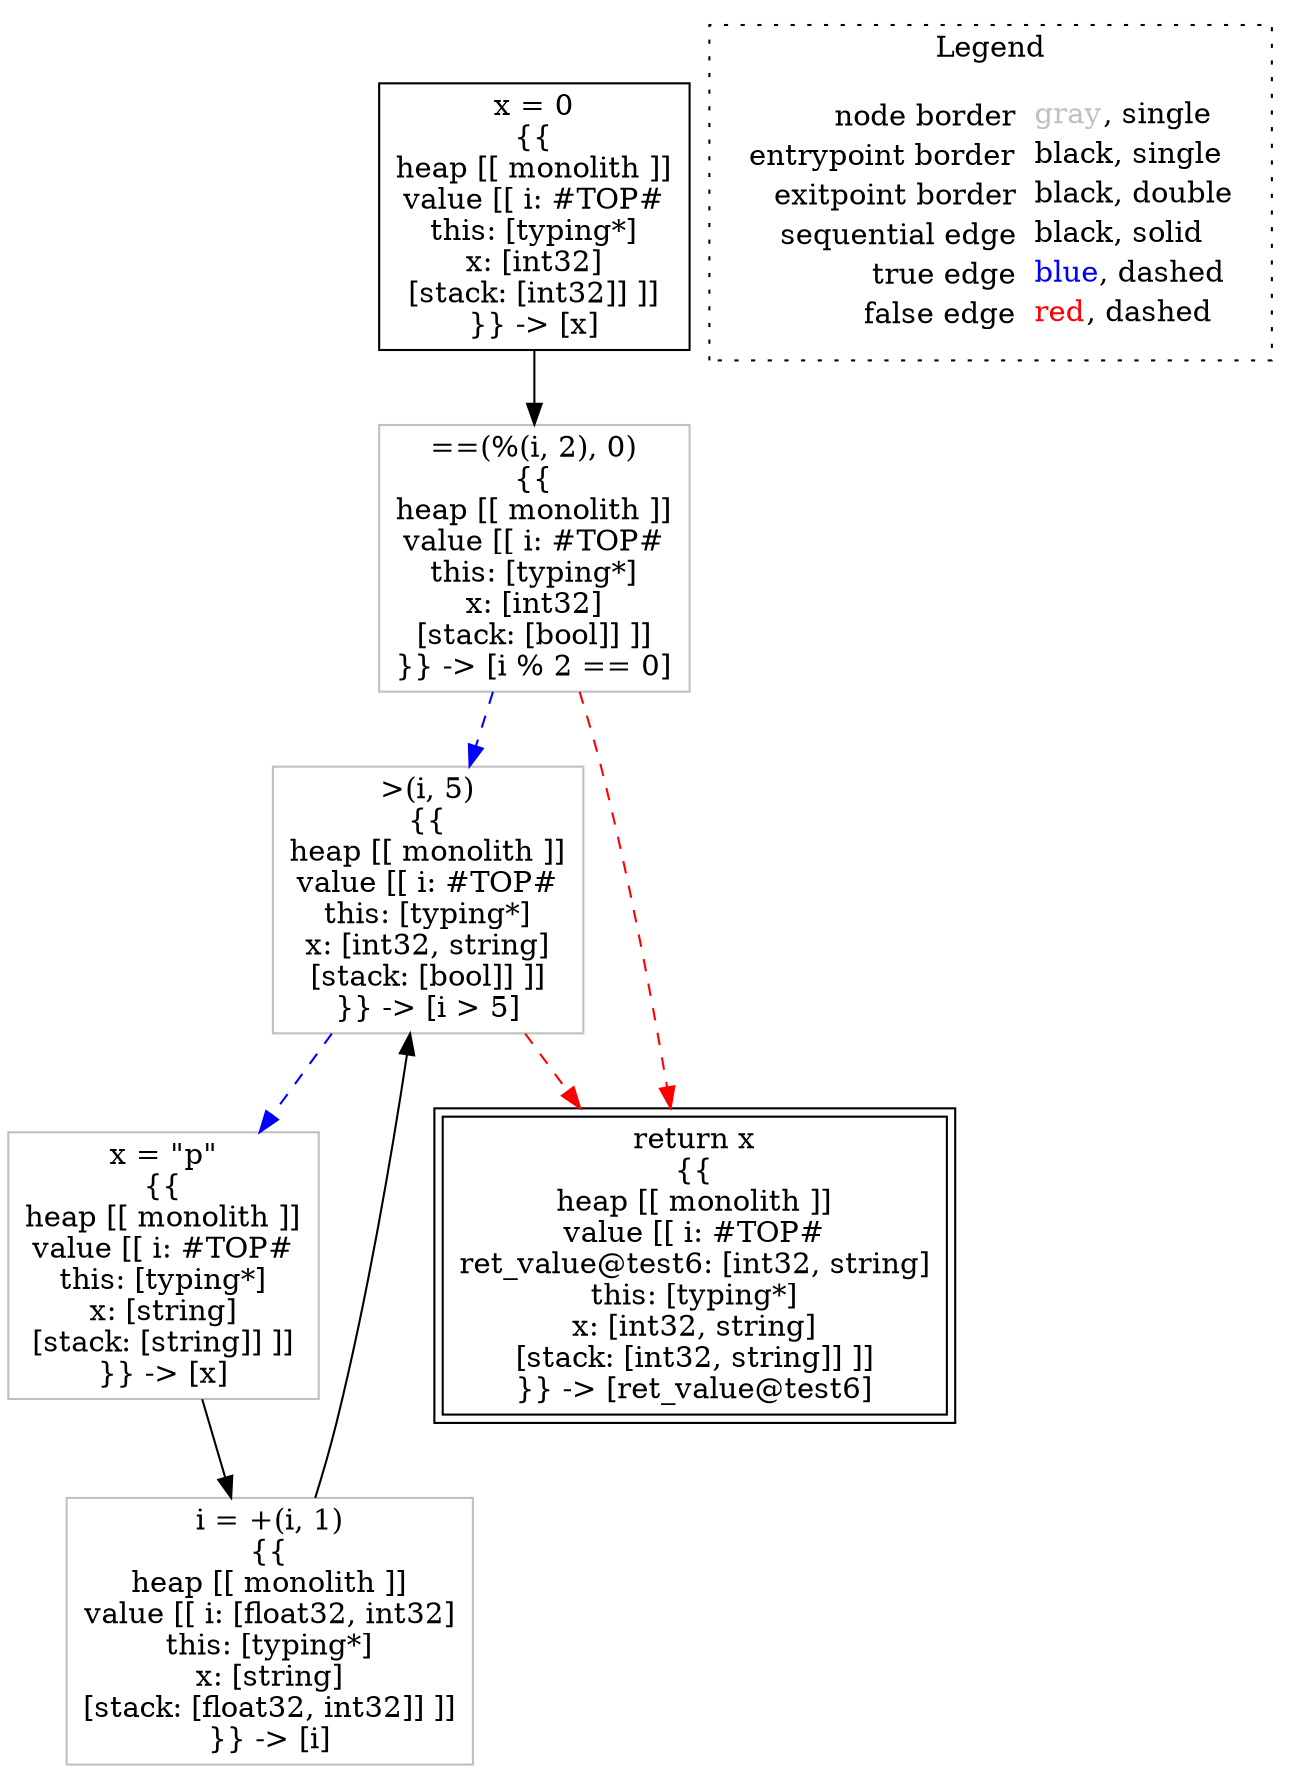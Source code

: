 digraph {
	"node0" [shape="rect",color="black",label=<x = 0<BR/>{{<BR/>heap [[ monolith ]]<BR/>value [[ i: #TOP#<BR/>this: [typing*]<BR/>x: [int32]<BR/>[stack: [int32]] ]]<BR/>}} -&gt; [x]>];
	"node1" [shape="rect",color="gray",label=<==(%(i, 2), 0)<BR/>{{<BR/>heap [[ monolith ]]<BR/>value [[ i: #TOP#<BR/>this: [typing*]<BR/>x: [int32]<BR/>[stack: [bool]] ]]<BR/>}} -&gt; [i % 2 == 0]>];
	"node2" [shape="rect",color="gray",label=<&gt;(i, 5)<BR/>{{<BR/>heap [[ monolith ]]<BR/>value [[ i: #TOP#<BR/>this: [typing*]<BR/>x: [int32, string]<BR/>[stack: [bool]] ]]<BR/>}} -&gt; [i &gt; 5]>];
	"node3" [shape="rect",color="gray",label=<x = &quot;p&quot;<BR/>{{<BR/>heap [[ monolith ]]<BR/>value [[ i: #TOP#<BR/>this: [typing*]<BR/>x: [string]<BR/>[stack: [string]] ]]<BR/>}} -&gt; [x]>];
	"node4" [shape="rect",color="gray",label=<i = +(i, 1)<BR/>{{<BR/>heap [[ monolith ]]<BR/>value [[ i: [float32, int32]<BR/>this: [typing*]<BR/>x: [string]<BR/>[stack: [float32, int32]] ]]<BR/>}} -&gt; [i]>];
	"node5" [shape="rect",color="black",peripheries="2",label=<return x<BR/>{{<BR/>heap [[ monolith ]]<BR/>value [[ i: #TOP#<BR/>ret_value@test6: [int32, string]<BR/>this: [typing*]<BR/>x: [int32, string]<BR/>[stack: [int32, string]] ]]<BR/>}} -&gt; [ret_value@test6]>];
	"node1" -> "node2" [color="blue",style="dashed"];
	"node1" -> "node5" [color="red",style="dashed"];
	"node2" -> "node3" [color="blue",style="dashed"];
	"node2" -> "node5" [color="red",style="dashed"];
	"node0" -> "node1" [color="black"];
	"node3" -> "node4" [color="black"];
	"node4" -> "node2" [color="black"];
subgraph cluster_legend {
	label="Legend";
	style=dotted;
	node [shape=plaintext];
	"legend" [label=<<table border="0" cellpadding="2" cellspacing="0" cellborder="0"><tr><td align="right">node border&nbsp;</td><td align="left"><font color="gray">gray</font>, single</td></tr><tr><td align="right">entrypoint border&nbsp;</td><td align="left"><font color="black">black</font>, single</td></tr><tr><td align="right">exitpoint border&nbsp;</td><td align="left"><font color="black">black</font>, double</td></tr><tr><td align="right">sequential edge&nbsp;</td><td align="left"><font color="black">black</font>, solid</td></tr><tr><td align="right">true edge&nbsp;</td><td align="left"><font color="blue">blue</font>, dashed</td></tr><tr><td align="right">false edge&nbsp;</td><td align="left"><font color="red">red</font>, dashed</td></tr></table>>];
}

}
